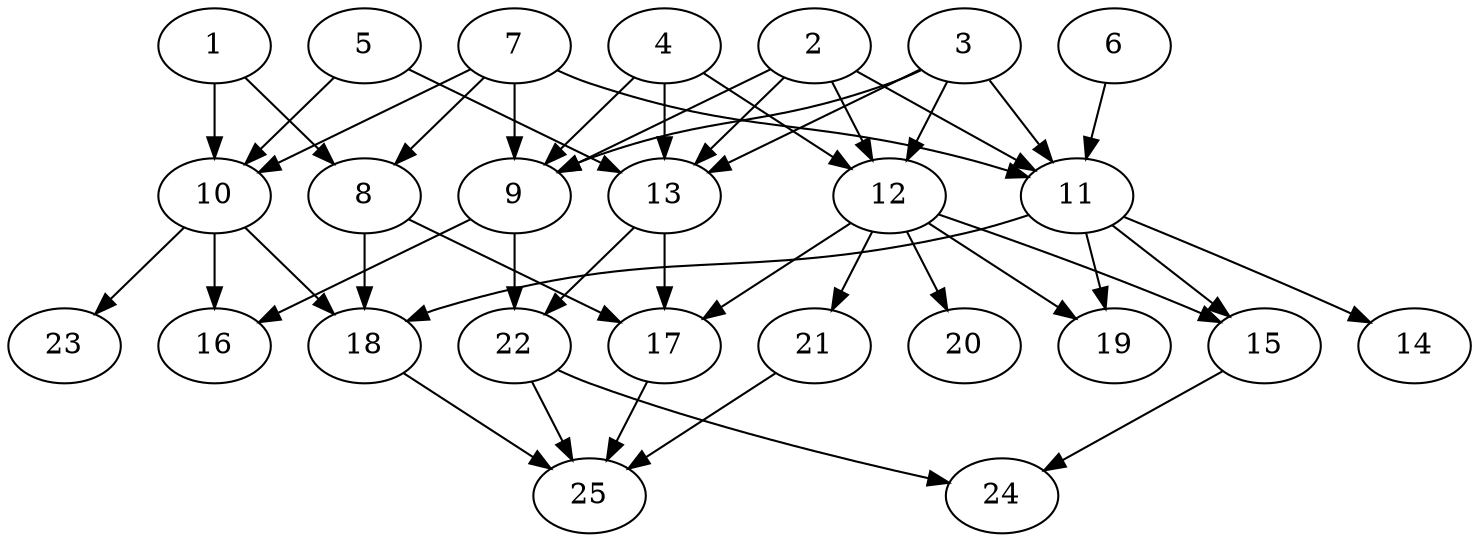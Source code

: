 // DAG automatically generated by daggen at Thu Oct  3 14:00:40 2019
// ./daggen --dot -n 25 --ccr 0.5 --fat 0.7 --regular 0.7 --density 0.5 --mindata 5242880 --maxdata 52428800 
digraph G {
  1 [size="92684288", alpha="0.16", expect_size="46342144"] 
  1 -> 8 [size ="46342144"]
  1 -> 10 [size ="46342144"]
  2 [size="47161344", alpha="0.01", expect_size="23580672"] 
  2 -> 9 [size ="23580672"]
  2 -> 11 [size ="23580672"]
  2 -> 12 [size ="23580672"]
  2 -> 13 [size ="23580672"]
  3 [size="100087808", alpha="0.00", expect_size="50043904"] 
  3 -> 9 [size ="50043904"]
  3 -> 11 [size ="50043904"]
  3 -> 12 [size ="50043904"]
  3 -> 13 [size ="50043904"]
  4 [size="97812480", alpha="0.01", expect_size="48906240"] 
  4 -> 9 [size ="48906240"]
  4 -> 12 [size ="48906240"]
  4 -> 13 [size ="48906240"]
  5 [size="37701632", alpha="0.02", expect_size="18850816"] 
  5 -> 10 [size ="18850816"]
  5 -> 13 [size ="18850816"]
  6 [size="100265984", alpha="0.03", expect_size="50132992"] 
  6 -> 11 [size ="50132992"]
  7 [size="68050944", alpha="0.09", expect_size="34025472"] 
  7 -> 8 [size ="34025472"]
  7 -> 9 [size ="34025472"]
  7 -> 10 [size ="34025472"]
  7 -> 11 [size ="34025472"]
  8 [size="57348096", alpha="0.06", expect_size="28674048"] 
  8 -> 17 [size ="28674048"]
  8 -> 18 [size ="28674048"]
  9 [size="26920960", alpha="0.04", expect_size="13460480"] 
  9 -> 16 [size ="13460480"]
  9 -> 22 [size ="13460480"]
  10 [size="45434880", alpha="0.19", expect_size="22717440"] 
  10 -> 16 [size ="22717440"]
  10 -> 18 [size ="22717440"]
  10 -> 23 [size ="22717440"]
  11 [size="83685376", alpha="0.09", expect_size="41842688"] 
  11 -> 14 [size ="41842688"]
  11 -> 15 [size ="41842688"]
  11 -> 18 [size ="41842688"]
  11 -> 19 [size ="41842688"]
  12 [size="66703360", alpha="0.09", expect_size="33351680"] 
  12 -> 15 [size ="33351680"]
  12 -> 17 [size ="33351680"]
  12 -> 19 [size ="33351680"]
  12 -> 20 [size ="33351680"]
  12 -> 21 [size ="33351680"]
  13 [size="69433344", alpha="0.13", expect_size="34716672"] 
  13 -> 17 [size ="34716672"]
  13 -> 22 [size ="34716672"]
  14 [size="69978112", alpha="0.03", expect_size="34989056"] 
  15 [size="76875776", alpha="0.13", expect_size="38437888"] 
  15 -> 24 [size ="38437888"]
  16 [size="84576256", alpha="0.18", expect_size="42288128"] 
  17 [size="98963456", alpha="0.04", expect_size="49481728"] 
  17 -> 25 [size ="49481728"]
  18 [size="47546368", alpha="0.18", expect_size="23773184"] 
  18 -> 25 [size ="23773184"]
  19 [size="77361152", alpha="0.06", expect_size="38680576"] 
  20 [size="94554112", alpha="0.14", expect_size="47277056"] 
  21 [size="91711488", alpha="0.00", expect_size="45855744"] 
  21 -> 25 [size ="45855744"]
  22 [size="40988672", alpha="0.14", expect_size="20494336"] 
  22 -> 24 [size ="20494336"]
  22 -> 25 [size ="20494336"]
  23 [size="84412416", alpha="0.07", expect_size="42206208"] 
  24 [size="53305344", alpha="0.18", expect_size="26652672"] 
  25 [size="65970176", alpha="0.15", expect_size="32985088"] 
}
